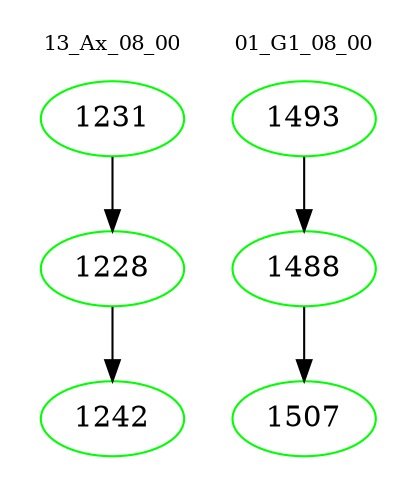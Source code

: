 digraph{
subgraph cluster_0 {
color = white
label = "13_Ax_08_00";
fontsize=10;
T0_1231 [label="1231", color="green"]
T0_1231 -> T0_1228 [color="black"]
T0_1228 [label="1228", color="green"]
T0_1228 -> T0_1242 [color="black"]
T0_1242 [label="1242", color="green"]
}
subgraph cluster_1 {
color = white
label = "01_G1_08_00";
fontsize=10;
T1_1493 [label="1493", color="green"]
T1_1493 -> T1_1488 [color="black"]
T1_1488 [label="1488", color="green"]
T1_1488 -> T1_1507 [color="black"]
T1_1507 [label="1507", color="green"]
}
}

